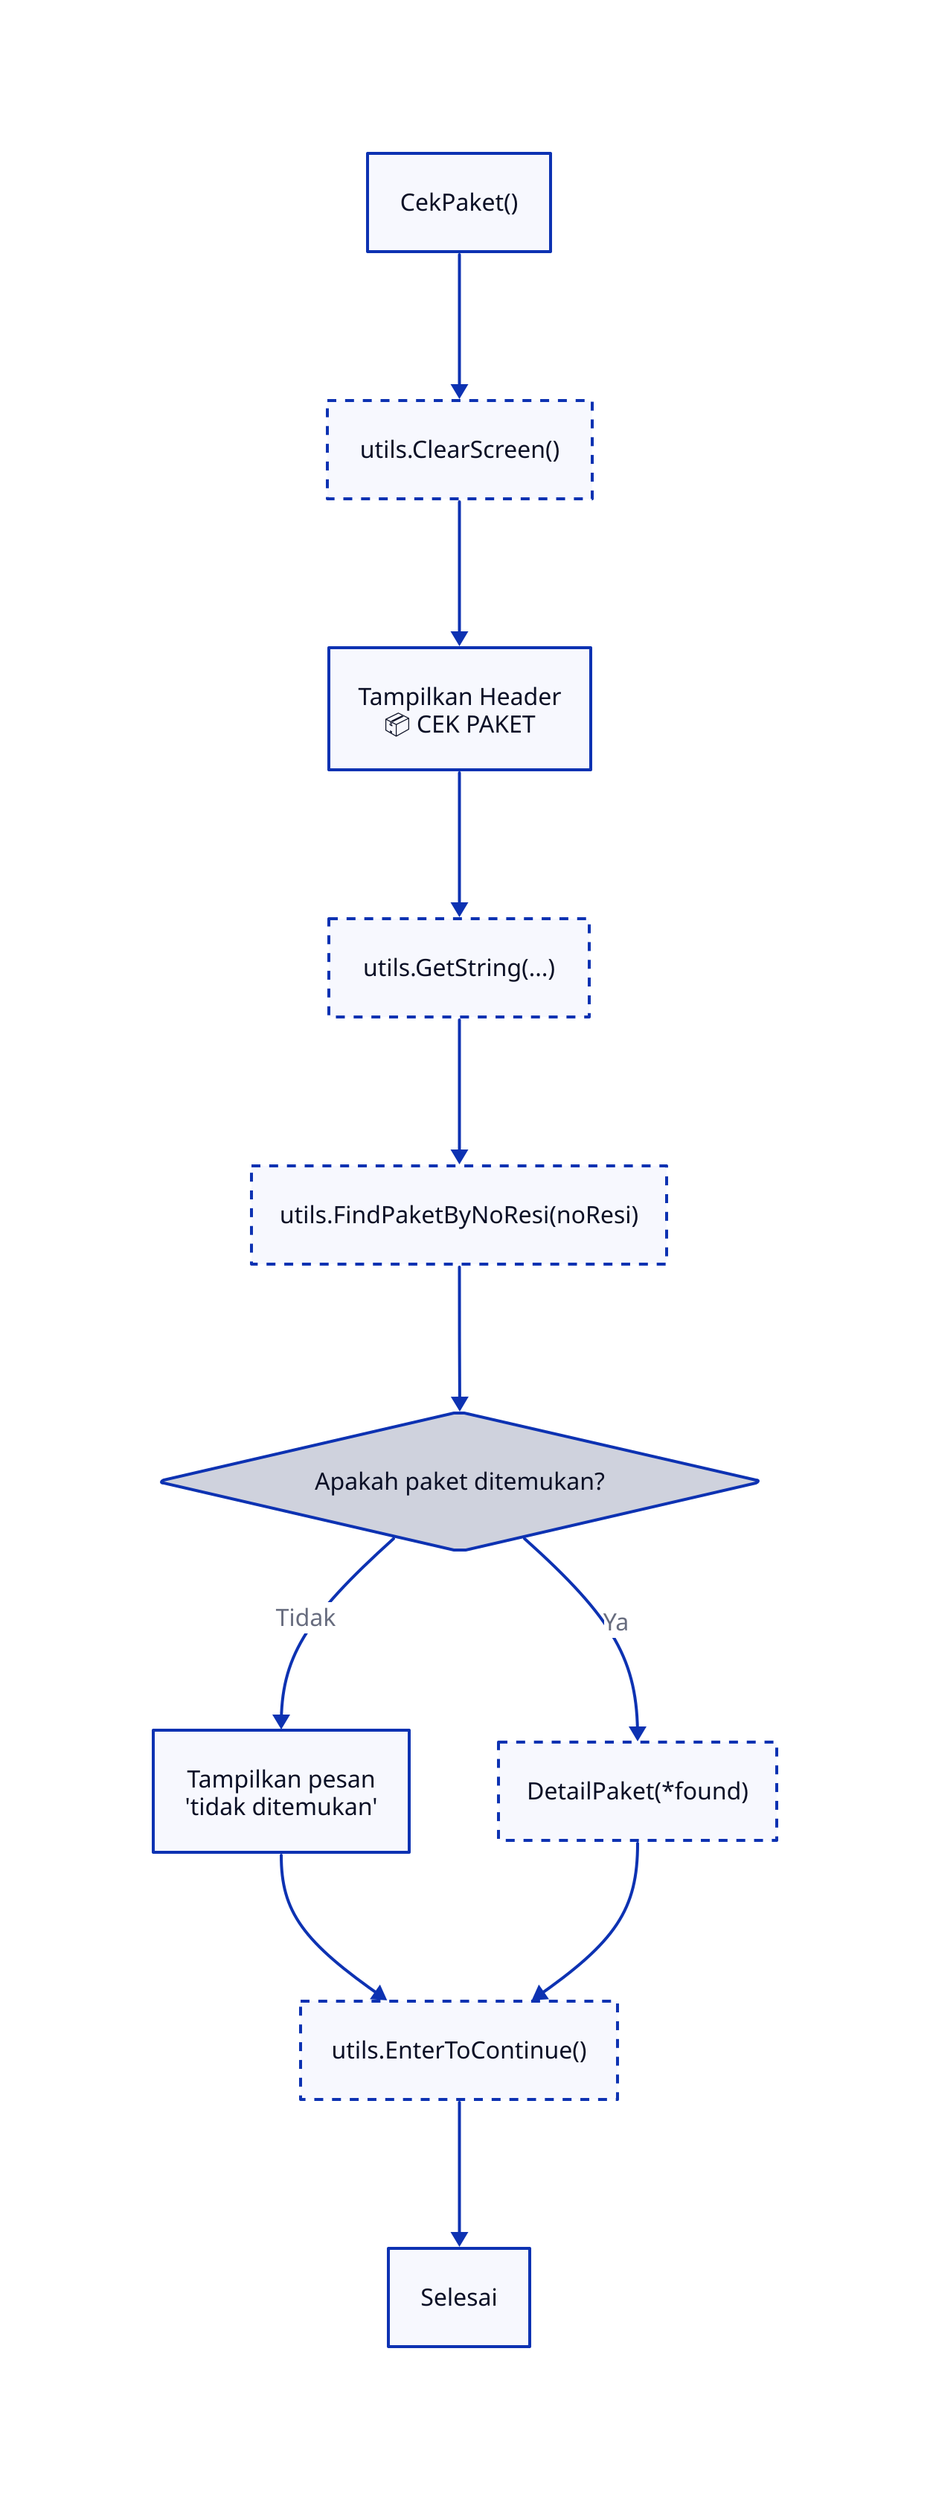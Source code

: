 style: {
  stroke-width: 2
}

Start: {
  label: "CekPaket()"
  shape: rectangle
}

ClearScreen: {
  label: "utils.ClearScreen()"
  shape: rectangle
  style: {
    stroke-dash: 3
  }
}

Header: {
  label: "Tampilkan Header\n📦 CEK PAKET"
  shape: rectangle
}

GetNoResi: {
  label: "utils.GetString(...)"
  shape: rectangle
  style: {
    stroke-dash: 3
  }
}

FindPaket: {
  label: "utils.FindPaketByNoResi(noResi)"
  shape: rectangle
  style: {
    stroke-dash: 3
  }
}

CheckResult: {
  label: "Apakah paket ditemukan?"
  shape: diamond
}

NotFoundMsg: {
  label: "Tampilkan pesan\n'tidak ditemukan'"
  shape: rectangle
}

ShowDetail: {
  label: "DetailPaket(*found)"
  shape: rectangle
  style: {
    stroke-dash: 3
  }
}

EnterContinue: {
  label: "utils.EnterToContinue()"
  shape: rectangle
  style: {
    stroke-dash: 3
  }
}

End: {
  label: "Selesai"
  shape: rectangle
}

Start -> ClearScreen -> Header -> GetNoResi -> FindPaket -> CheckResult
CheckResult -> NotFoundMsg: "Tidak"
CheckResult -> ShowDetail: "Ya"
NotFoundMsg -> EnterContinue
ShowDetail -> EnterContinue
EnterContinue -> End

